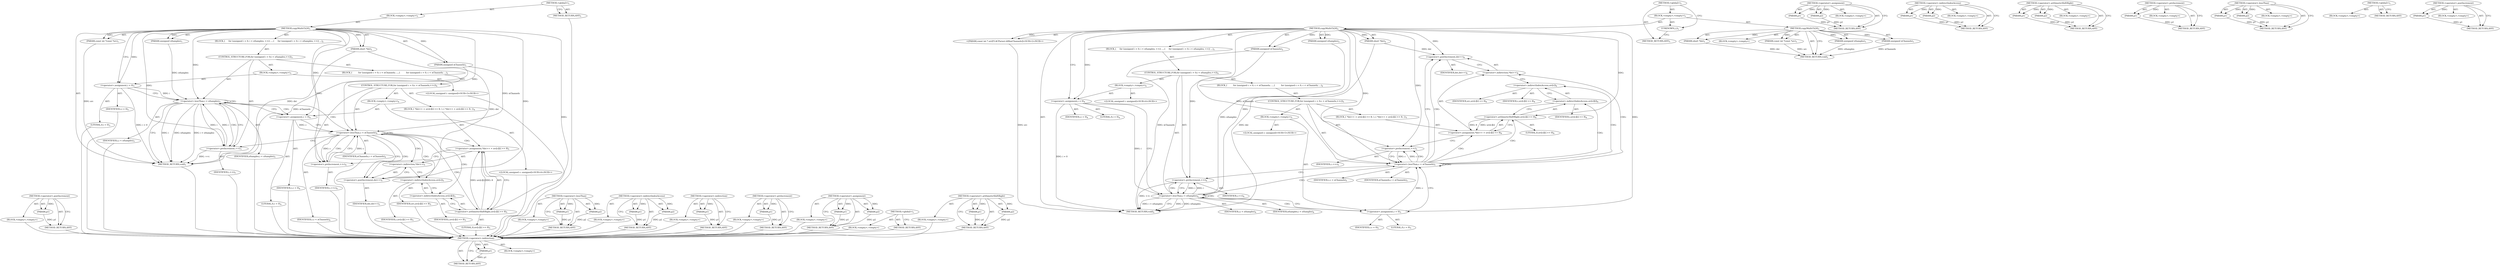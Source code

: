 digraph "&lt;operator&gt;.postIncrement" {
vulnerable_90 [label=<(METHOD,&lt;operator&gt;.postIncrement)>];
vulnerable_91 [label=<(PARAM,p1)>];
vulnerable_92 [label=<(BLOCK,&lt;empty&gt;,&lt;empty&gt;)>];
vulnerable_93 [label=<(METHOD_RETURN,ANY)>];
vulnerable_6 [label=<(METHOD,&lt;global&gt;)<SUB>1</SUB>>];
vulnerable_7 [label=<(BLOCK,&lt;empty&gt;,&lt;empty&gt;)<SUB>1</SUB>>];
vulnerable_8 [label=<(METHOD,copyMultiCh24)<SUB>1</SUB>>];
vulnerable_9 [label=<(PARAM,short *dst)<SUB>1</SUB>>];
vulnerable_10 [label=<(PARAM,const int *const *src)<SUB>1</SUB>>];
vulnerable_11 [label=<(PARAM,unsigned nSamples)<SUB>1</SUB>>];
vulnerable_12 [label=<(PARAM,unsigned nChannels)<SUB>1</SUB>>];
vulnerable_13 [label=<(BLOCK,{
     for (unsigned i = 0; i &lt; nSamples; ++i) ...,{
     for (unsigned i = 0; i &lt; nSamples; ++i) ...)<SUB>2</SUB>>];
vulnerable_14 [label=<(CONTROL_STRUCTURE,FOR,for (unsigned i = 0;i &lt; nSamples;++i))<SUB>3</SUB>>];
vulnerable_15 [label=<(BLOCK,&lt;empty&gt;,&lt;empty&gt;)<SUB>3</SUB>>];
vulnerable_16 [label="<(LOCAL,unsigned i: unsigned)<SUB>3</SUB>>"];
vulnerable_17 [label=<(&lt;operator&gt;.assignment,i = 0)<SUB>3</SUB>>];
vulnerable_18 [label=<(IDENTIFIER,i,i = 0)<SUB>3</SUB>>];
vulnerable_19 [label=<(LITERAL,0,i = 0)<SUB>3</SUB>>];
vulnerable_20 [label=<(&lt;operator&gt;.lessThan,i &lt; nSamples)<SUB>3</SUB>>];
vulnerable_21 [label=<(IDENTIFIER,i,i &lt; nSamples)<SUB>3</SUB>>];
vulnerable_22 [label=<(IDENTIFIER,nSamples,i &lt; nSamples)<SUB>3</SUB>>];
vulnerable_23 [label=<(&lt;operator&gt;.preIncrement,++i)<SUB>3</SUB>>];
vulnerable_24 [label=<(IDENTIFIER,i,++i)<SUB>3</SUB>>];
vulnerable_25 [label=<(BLOCK,{
         for (unsigned c = 0; c &lt; nChannels; ...,{
         for (unsigned c = 0; c &lt; nChannels; ...)<SUB>3</SUB>>];
vulnerable_26 [label=<(CONTROL_STRUCTURE,FOR,for (unsigned c = 0;c &lt; nChannels;++c))<SUB>4</SUB>>];
vulnerable_27 [label=<(BLOCK,&lt;empty&gt;,&lt;empty&gt;)<SUB>4</SUB>>];
vulnerable_28 [label="<(LOCAL,unsigned c: unsigned)<SUB>4</SUB>>"];
vulnerable_29 [label=<(&lt;operator&gt;.assignment,c = 0)<SUB>4</SUB>>];
vulnerable_30 [label=<(IDENTIFIER,c,c = 0)<SUB>4</SUB>>];
vulnerable_31 [label=<(LITERAL,0,c = 0)<SUB>4</SUB>>];
vulnerable_32 [label=<(&lt;operator&gt;.lessThan,c &lt; nChannels)<SUB>4</SUB>>];
vulnerable_33 [label=<(IDENTIFIER,c,c &lt; nChannels)<SUB>4</SUB>>];
vulnerable_34 [label=<(IDENTIFIER,nChannels,c &lt; nChannels)<SUB>4</SUB>>];
vulnerable_35 [label=<(&lt;operator&gt;.preIncrement,++c)<SUB>4</SUB>>];
vulnerable_36 [label=<(IDENTIFIER,c,++c)<SUB>4</SUB>>];
vulnerable_37 [label=<(BLOCK,{
 *dst++ = src[c][i] &gt;&gt; 8;
 },{
 *dst++ = src[c][i] &gt;&gt; 8;
 })<SUB>4</SUB>>];
vulnerable_38 [label=<(&lt;operator&gt;.assignment,*dst++ = src[c][i] &gt;&gt; 8)<SUB>5</SUB>>];
vulnerable_39 [label=<(&lt;operator&gt;.indirection,*dst++)<SUB>5</SUB>>];
vulnerable_40 [label=<(&lt;operator&gt;.postIncrement,dst++)<SUB>5</SUB>>];
vulnerable_41 [label=<(IDENTIFIER,dst,dst++)<SUB>5</SUB>>];
vulnerable_42 [label=<(&lt;operator&gt;.arithmeticShiftRight,src[c][i] &gt;&gt; 8)<SUB>5</SUB>>];
vulnerable_43 [label=<(&lt;operator&gt;.indirectIndexAccess,src[c][i])<SUB>5</SUB>>];
vulnerable_44 [label=<(&lt;operator&gt;.indirectIndexAccess,src[c])<SUB>5</SUB>>];
vulnerable_45 [label=<(IDENTIFIER,src,src[c][i] &gt;&gt; 8)<SUB>5</SUB>>];
vulnerable_46 [label=<(IDENTIFIER,c,src[c][i] &gt;&gt; 8)<SUB>5</SUB>>];
vulnerable_47 [label=<(IDENTIFIER,i,src[c][i] &gt;&gt; 8)<SUB>5</SUB>>];
vulnerable_48 [label=<(LITERAL,8,src[c][i] &gt;&gt; 8)<SUB>5</SUB>>];
vulnerable_49 [label=<(METHOD_RETURN,void)<SUB>1</SUB>>];
vulnerable_51 [label=<(METHOD_RETURN,ANY)<SUB>1</SUB>>];
vulnerable_77 [label=<(METHOD,&lt;operator&gt;.lessThan)>];
vulnerable_78 [label=<(PARAM,p1)>];
vulnerable_79 [label=<(PARAM,p2)>];
vulnerable_80 [label=<(BLOCK,&lt;empty&gt;,&lt;empty&gt;)>];
vulnerable_81 [label=<(METHOD_RETURN,ANY)>];
vulnerable_99 [label=<(METHOD,&lt;operator&gt;.indirectIndexAccess)>];
vulnerable_100 [label=<(PARAM,p1)>];
vulnerable_101 [label=<(PARAM,p2)>];
vulnerable_102 [label=<(BLOCK,&lt;empty&gt;,&lt;empty&gt;)>];
vulnerable_103 [label=<(METHOD_RETURN,ANY)>];
vulnerable_86 [label=<(METHOD,&lt;operator&gt;.indirection)>];
vulnerable_87 [label=<(PARAM,p1)>];
vulnerable_88 [label=<(BLOCK,&lt;empty&gt;,&lt;empty&gt;)>];
vulnerable_89 [label=<(METHOD_RETURN,ANY)>];
vulnerable_82 [label=<(METHOD,&lt;operator&gt;.preIncrement)>];
vulnerable_83 [label=<(PARAM,p1)>];
vulnerable_84 [label=<(BLOCK,&lt;empty&gt;,&lt;empty&gt;)>];
vulnerable_85 [label=<(METHOD_RETURN,ANY)>];
vulnerable_72 [label=<(METHOD,&lt;operator&gt;.assignment)>];
vulnerable_73 [label=<(PARAM,p1)>];
vulnerable_74 [label=<(PARAM,p2)>];
vulnerable_75 [label=<(BLOCK,&lt;empty&gt;,&lt;empty&gt;)>];
vulnerable_76 [label=<(METHOD_RETURN,ANY)>];
vulnerable_66 [label=<(METHOD,&lt;global&gt;)<SUB>1</SUB>>];
vulnerable_67 [label=<(BLOCK,&lt;empty&gt;,&lt;empty&gt;)>];
vulnerable_68 [label=<(METHOD_RETURN,ANY)>];
vulnerable_94 [label=<(METHOD,&lt;operator&gt;.arithmeticShiftRight)>];
vulnerable_95 [label=<(PARAM,p1)>];
vulnerable_96 [label=<(PARAM,p2)>];
vulnerable_97 [label=<(BLOCK,&lt;empty&gt;,&lt;empty&gt;)>];
vulnerable_98 [label=<(METHOD_RETURN,ANY)>];
fixed_97 [label=<(METHOD,&lt;operator&gt;.indirection)>];
fixed_98 [label=<(PARAM,p1)>];
fixed_99 [label=<(BLOCK,&lt;empty&gt;,&lt;empty&gt;)>];
fixed_100 [label=<(METHOD_RETURN,ANY)>];
fixed_6 [label=<(METHOD,&lt;global&gt;)<SUB>1</SUB>>];
fixed_7 [label=<(BLOCK,&lt;empty&gt;,&lt;empty&gt;)<SUB>1</SUB>>];
fixed_8 [label=<(METHOD,copyMultiCh24)<SUB>1</SUB>>];
fixed_9 [label=<(PARAM,short *dst)<SUB>1</SUB>>];
fixed_10 [label=<(PARAM,const int *const *src)<SUB>1</SUB>>];
fixed_11 [label=<(PARAM,unsigned nSamples)<SUB>1</SUB>>];
fixed_12 [label=<(PARAM,unsigned nChannels)<SUB>1</SUB>>];
fixed_13 [label=<(BLOCK,&lt;empty&gt;,&lt;empty&gt;)>];
fixed_14 [label=<(METHOD_RETURN,void)<SUB>1</SUB>>];
fixed_16 [label=<(UNKNOWN,),))<SUB>1</SUB>>];
fixed_17 [label=<(METHOD,copyMultiCh24)<SUB>2</SUB>>];
fixed_18 [label=<(PARAM,short *dst)<SUB>2</SUB>>];
fixed_19 [label="<(PARAM,const int * src[FLACParser::kMaxChannels])<SUB>2</SUB>>"];
fixed_20 [label=<(PARAM,unsigned nSamples)<SUB>2</SUB>>];
fixed_21 [label=<(PARAM,unsigned nChannels)<SUB>2</SUB>>];
fixed_22 [label=<(BLOCK,{
     for (unsigned i = 0; i &lt; nSamples; ++i) ...,{
     for (unsigned i = 0; i &lt; nSamples; ++i) ...)<SUB>3</SUB>>];
fixed_23 [label=<(CONTROL_STRUCTURE,FOR,for (unsigned i = 0;i &lt; nSamples;++i))<SUB>4</SUB>>];
fixed_24 [label=<(BLOCK,&lt;empty&gt;,&lt;empty&gt;)<SUB>4</SUB>>];
fixed_25 [label="<(LOCAL,unsigned i: unsigned)<SUB>4</SUB>>"];
fixed_26 [label=<(&lt;operator&gt;.assignment,i = 0)<SUB>4</SUB>>];
fixed_27 [label=<(IDENTIFIER,i,i = 0)<SUB>4</SUB>>];
fixed_28 [label=<(LITERAL,0,i = 0)<SUB>4</SUB>>];
fixed_29 [label=<(&lt;operator&gt;.lessThan,i &lt; nSamples)<SUB>4</SUB>>];
fixed_30 [label=<(IDENTIFIER,i,i &lt; nSamples)<SUB>4</SUB>>];
fixed_31 [label=<(IDENTIFIER,nSamples,i &lt; nSamples)<SUB>4</SUB>>];
fixed_32 [label=<(&lt;operator&gt;.preIncrement,++i)<SUB>4</SUB>>];
fixed_33 [label=<(IDENTIFIER,i,++i)<SUB>4</SUB>>];
fixed_34 [label=<(BLOCK,{
         for (unsigned c = 0; c &lt; nChannels; ...,{
         for (unsigned c = 0; c &lt; nChannels; ...)<SUB>4</SUB>>];
fixed_35 [label=<(CONTROL_STRUCTURE,FOR,for (unsigned c = 0;c &lt; nChannels;++c))<SUB>5</SUB>>];
fixed_36 [label=<(BLOCK,&lt;empty&gt;,&lt;empty&gt;)<SUB>5</SUB>>];
fixed_37 [label="<(LOCAL,unsigned c: unsigned)<SUB>5</SUB>>"];
fixed_38 [label=<(&lt;operator&gt;.assignment,c = 0)<SUB>5</SUB>>];
fixed_39 [label=<(IDENTIFIER,c,c = 0)<SUB>5</SUB>>];
fixed_40 [label=<(LITERAL,0,c = 0)<SUB>5</SUB>>];
fixed_41 [label=<(&lt;operator&gt;.lessThan,c &lt; nChannels)<SUB>5</SUB>>];
fixed_42 [label=<(IDENTIFIER,c,c &lt; nChannels)<SUB>5</SUB>>];
fixed_43 [label=<(IDENTIFIER,nChannels,c &lt; nChannels)<SUB>5</SUB>>];
fixed_44 [label=<(&lt;operator&gt;.preIncrement,++c)<SUB>5</SUB>>];
fixed_45 [label=<(IDENTIFIER,c,++c)<SUB>5</SUB>>];
fixed_46 [label=<(BLOCK,{
 *dst++ = src[c][i] &gt;&gt; 8;
 },{
 *dst++ = src[c][i] &gt;&gt; 8;
 })<SUB>5</SUB>>];
fixed_47 [label=<(&lt;operator&gt;.assignment,*dst++ = src[c][i] &gt;&gt; 8)<SUB>6</SUB>>];
fixed_48 [label=<(&lt;operator&gt;.indirection,*dst++)<SUB>6</SUB>>];
fixed_49 [label=<(&lt;operator&gt;.postIncrement,dst++)<SUB>6</SUB>>];
fixed_50 [label=<(IDENTIFIER,dst,dst++)<SUB>6</SUB>>];
fixed_51 [label=<(&lt;operator&gt;.arithmeticShiftRight,src[c][i] &gt;&gt; 8)<SUB>6</SUB>>];
fixed_52 [label=<(&lt;operator&gt;.indirectIndexAccess,src[c][i])<SUB>6</SUB>>];
fixed_53 [label=<(&lt;operator&gt;.indirectIndexAccess,src[c])<SUB>6</SUB>>];
fixed_54 [label=<(IDENTIFIER,src,src[c][i] &gt;&gt; 8)<SUB>6</SUB>>];
fixed_55 [label=<(IDENTIFIER,c,src[c][i] &gt;&gt; 8)<SUB>6</SUB>>];
fixed_56 [label=<(IDENTIFIER,i,src[c][i] &gt;&gt; 8)<SUB>6</SUB>>];
fixed_57 [label=<(LITERAL,8,src[c][i] &gt;&gt; 8)<SUB>6</SUB>>];
fixed_58 [label=<(METHOD_RETURN,void)<SUB>2</SUB>>];
fixed_60 [label=<(METHOD_RETURN,ANY)<SUB>1</SUB>>];
fixed_83 [label=<(METHOD,&lt;operator&gt;.assignment)>];
fixed_84 [label=<(PARAM,p1)>];
fixed_85 [label=<(PARAM,p2)>];
fixed_86 [label=<(BLOCK,&lt;empty&gt;,&lt;empty&gt;)>];
fixed_87 [label=<(METHOD_RETURN,ANY)>];
fixed_110 [label=<(METHOD,&lt;operator&gt;.indirectIndexAccess)>];
fixed_111 [label=<(PARAM,p1)>];
fixed_112 [label=<(PARAM,p2)>];
fixed_113 [label=<(BLOCK,&lt;empty&gt;,&lt;empty&gt;)>];
fixed_114 [label=<(METHOD_RETURN,ANY)>];
fixed_105 [label=<(METHOD,&lt;operator&gt;.arithmeticShiftRight)>];
fixed_106 [label=<(PARAM,p1)>];
fixed_107 [label=<(PARAM,p2)>];
fixed_108 [label=<(BLOCK,&lt;empty&gt;,&lt;empty&gt;)>];
fixed_109 [label=<(METHOD_RETURN,ANY)>];
fixed_93 [label=<(METHOD,&lt;operator&gt;.preIncrement)>];
fixed_94 [label=<(PARAM,p1)>];
fixed_95 [label=<(BLOCK,&lt;empty&gt;,&lt;empty&gt;)>];
fixed_96 [label=<(METHOD_RETURN,ANY)>];
fixed_88 [label=<(METHOD,&lt;operator&gt;.lessThan)>];
fixed_89 [label=<(PARAM,p1)>];
fixed_90 [label=<(PARAM,p2)>];
fixed_91 [label=<(BLOCK,&lt;empty&gt;,&lt;empty&gt;)>];
fixed_92 [label=<(METHOD_RETURN,ANY)>];
fixed_77 [label=<(METHOD,&lt;global&gt;)<SUB>1</SUB>>];
fixed_78 [label=<(BLOCK,&lt;empty&gt;,&lt;empty&gt;)>];
fixed_79 [label=<(METHOD_RETURN,ANY)>];
fixed_101 [label=<(METHOD,&lt;operator&gt;.postIncrement)>];
fixed_102 [label=<(PARAM,p1)>];
fixed_103 [label=<(BLOCK,&lt;empty&gt;,&lt;empty&gt;)>];
fixed_104 [label=<(METHOD_RETURN,ANY)>];
vulnerable_90 -> vulnerable_91  [key=0, label="AST: "];
vulnerable_90 -> vulnerable_91  [key=1, label="DDG: "];
vulnerable_90 -> vulnerable_92  [key=0, label="AST: "];
vulnerable_90 -> vulnerable_93  [key=0, label="AST: "];
vulnerable_90 -> vulnerable_93  [key=1, label="CFG: "];
vulnerable_91 -> vulnerable_93  [key=0, label="DDG: p1"];
vulnerable_92 -> fixed_97  [key=0];
vulnerable_93 -> fixed_97  [key=0];
vulnerable_6 -> vulnerable_7  [key=0, label="AST: "];
vulnerable_6 -> vulnerable_51  [key=0, label="AST: "];
vulnerable_6 -> vulnerable_51  [key=1, label="CFG: "];
vulnerable_7 -> vulnerable_8  [key=0, label="AST: "];
vulnerable_8 -> vulnerable_9  [key=0, label="AST: "];
vulnerable_8 -> vulnerable_9  [key=1, label="DDG: "];
vulnerable_8 -> vulnerable_10  [key=0, label="AST: "];
vulnerable_8 -> vulnerable_10  [key=1, label="DDG: "];
vulnerable_8 -> vulnerable_11  [key=0, label="AST: "];
vulnerable_8 -> vulnerable_11  [key=1, label="DDG: "];
vulnerable_8 -> vulnerable_12  [key=0, label="AST: "];
vulnerable_8 -> vulnerable_12  [key=1, label="DDG: "];
vulnerable_8 -> vulnerable_13  [key=0, label="AST: "];
vulnerable_8 -> vulnerable_49  [key=0, label="AST: "];
vulnerable_8 -> vulnerable_17  [key=0, label="CFG: "];
vulnerable_8 -> vulnerable_17  [key=1, label="DDG: "];
vulnerable_8 -> vulnerable_20  [key=0, label="DDG: "];
vulnerable_8 -> vulnerable_23  [key=0, label="DDG: "];
vulnerable_8 -> vulnerable_29  [key=0, label="DDG: "];
vulnerable_8 -> vulnerable_32  [key=0, label="DDG: "];
vulnerable_8 -> vulnerable_35  [key=0, label="DDG: "];
vulnerable_8 -> vulnerable_42  [key=0, label="DDG: "];
vulnerable_8 -> vulnerable_40  [key=0, label="DDG: "];
vulnerable_9 -> vulnerable_49  [key=0, label="DDG: dst"];
vulnerable_9 -> vulnerable_40  [key=0, label="DDG: dst"];
vulnerable_10 -> vulnerable_49  [key=0, label="DDG: src"];
vulnerable_11 -> vulnerable_20  [key=0, label="DDG: nSamples"];
vulnerable_12 -> vulnerable_49  [key=0, label="DDG: nChannels"];
vulnerable_12 -> vulnerable_32  [key=0, label="DDG: nChannels"];
vulnerable_13 -> vulnerable_14  [key=0, label="AST: "];
vulnerable_14 -> vulnerable_15  [key=0, label="AST: "];
vulnerable_14 -> vulnerable_20  [key=0, label="AST: "];
vulnerable_14 -> vulnerable_23  [key=0, label="AST: "];
vulnerable_14 -> vulnerable_25  [key=0, label="AST: "];
vulnerable_15 -> vulnerable_16  [key=0, label="AST: "];
vulnerable_15 -> vulnerable_17  [key=0, label="AST: "];
vulnerable_16 -> fixed_97  [key=0];
vulnerable_17 -> vulnerable_18  [key=0, label="AST: "];
vulnerable_17 -> vulnerable_19  [key=0, label="AST: "];
vulnerable_17 -> vulnerable_20  [key=0, label="CFG: "];
vulnerable_17 -> vulnerable_20  [key=1, label="DDG: i"];
vulnerable_17 -> vulnerable_49  [key=0, label="DDG: i = 0"];
vulnerable_18 -> fixed_97  [key=0];
vulnerable_19 -> fixed_97  [key=0];
vulnerable_20 -> vulnerable_21  [key=0, label="AST: "];
vulnerable_20 -> vulnerable_22  [key=0, label="AST: "];
vulnerable_20 -> vulnerable_49  [key=0, label="CFG: "];
vulnerable_20 -> vulnerable_49  [key=1, label="DDG: i"];
vulnerable_20 -> vulnerable_49  [key=2, label="DDG: nSamples"];
vulnerable_20 -> vulnerable_49  [key=3, label="DDG: i &lt; nSamples"];
vulnerable_20 -> vulnerable_29  [key=0, label="CFG: "];
vulnerable_20 -> vulnerable_29  [key=1, label="CDG: "];
vulnerable_20 -> vulnerable_23  [key=0, label="DDG: i"];
vulnerable_20 -> vulnerable_23  [key=1, label="CDG: "];
vulnerable_20 -> vulnerable_32  [key=0, label="CDG: "];
vulnerable_20 -> vulnerable_20  [key=0, label="CDG: "];
vulnerable_21 -> fixed_97  [key=0];
vulnerable_22 -> fixed_97  [key=0];
vulnerable_23 -> vulnerable_24  [key=0, label="AST: "];
vulnerable_23 -> vulnerable_20  [key=0, label="CFG: "];
vulnerable_23 -> vulnerable_20  [key=1, label="DDG: i"];
vulnerable_23 -> vulnerable_49  [key=0, label="DDG: ++i"];
vulnerable_24 -> fixed_97  [key=0];
vulnerable_25 -> vulnerable_26  [key=0, label="AST: "];
vulnerable_26 -> vulnerable_27  [key=0, label="AST: "];
vulnerable_26 -> vulnerable_32  [key=0, label="AST: "];
vulnerable_26 -> vulnerable_35  [key=0, label="AST: "];
vulnerable_26 -> vulnerable_37  [key=0, label="AST: "];
vulnerable_27 -> vulnerable_28  [key=0, label="AST: "];
vulnerable_27 -> vulnerable_29  [key=0, label="AST: "];
vulnerable_28 -> fixed_97  [key=0];
vulnerable_29 -> vulnerable_30  [key=0, label="AST: "];
vulnerable_29 -> vulnerable_31  [key=0, label="AST: "];
vulnerable_29 -> vulnerable_32  [key=0, label="CFG: "];
vulnerable_29 -> vulnerable_32  [key=1, label="DDG: c"];
vulnerable_30 -> fixed_97  [key=0];
vulnerable_31 -> fixed_97  [key=0];
vulnerable_32 -> vulnerable_33  [key=0, label="AST: "];
vulnerable_32 -> vulnerable_34  [key=0, label="AST: "];
vulnerable_32 -> vulnerable_40  [key=0, label="CFG: "];
vulnerable_32 -> vulnerable_40  [key=1, label="CDG: "];
vulnerable_32 -> vulnerable_23  [key=0, label="CFG: "];
vulnerable_32 -> vulnerable_35  [key=0, label="DDG: c"];
vulnerable_32 -> vulnerable_35  [key=1, label="CDG: "];
vulnerable_32 -> vulnerable_32  [key=0, label="CDG: "];
vulnerable_32 -> vulnerable_42  [key=0, label="CDG: "];
vulnerable_32 -> vulnerable_38  [key=0, label="CDG: "];
vulnerable_32 -> vulnerable_44  [key=0, label="CDG: "];
vulnerable_32 -> vulnerable_39  [key=0, label="CDG: "];
vulnerable_32 -> vulnerable_43  [key=0, label="CDG: "];
vulnerable_33 -> fixed_97  [key=0];
vulnerable_34 -> fixed_97  [key=0];
vulnerable_35 -> vulnerable_36  [key=0, label="AST: "];
vulnerable_35 -> vulnerable_32  [key=0, label="CFG: "];
vulnerable_35 -> vulnerable_32  [key=1, label="DDG: c"];
vulnerable_36 -> fixed_97  [key=0];
vulnerable_37 -> vulnerable_38  [key=0, label="AST: "];
vulnerable_38 -> vulnerable_39  [key=0, label="AST: "];
vulnerable_38 -> vulnerable_42  [key=0, label="AST: "];
vulnerable_38 -> vulnerable_35  [key=0, label="CFG: "];
vulnerable_39 -> vulnerable_40  [key=0, label="AST: "];
vulnerable_39 -> vulnerable_44  [key=0, label="CFG: "];
vulnerable_40 -> vulnerable_41  [key=0, label="AST: "];
vulnerable_40 -> vulnerable_39  [key=0, label="CFG: "];
vulnerable_41 -> fixed_97  [key=0];
vulnerable_42 -> vulnerable_43  [key=0, label="AST: "];
vulnerable_42 -> vulnerable_48  [key=0, label="AST: "];
vulnerable_42 -> vulnerable_38  [key=0, label="CFG: "];
vulnerable_42 -> vulnerable_38  [key=1, label="DDG: src[c][i]"];
vulnerable_42 -> vulnerable_38  [key=2, label="DDG: 8"];
vulnerable_43 -> vulnerable_44  [key=0, label="AST: "];
vulnerable_43 -> vulnerable_47  [key=0, label="AST: "];
vulnerable_43 -> vulnerable_42  [key=0, label="CFG: "];
vulnerable_44 -> vulnerable_45  [key=0, label="AST: "];
vulnerable_44 -> vulnerable_46  [key=0, label="AST: "];
vulnerable_44 -> vulnerable_43  [key=0, label="CFG: "];
vulnerable_45 -> fixed_97  [key=0];
vulnerable_46 -> fixed_97  [key=0];
vulnerable_47 -> fixed_97  [key=0];
vulnerable_48 -> fixed_97  [key=0];
vulnerable_49 -> fixed_97  [key=0];
vulnerable_51 -> fixed_97  [key=0];
vulnerable_77 -> vulnerable_78  [key=0, label="AST: "];
vulnerable_77 -> vulnerable_78  [key=1, label="DDG: "];
vulnerable_77 -> vulnerable_80  [key=0, label="AST: "];
vulnerable_77 -> vulnerable_79  [key=0, label="AST: "];
vulnerable_77 -> vulnerable_79  [key=1, label="DDG: "];
vulnerable_77 -> vulnerable_81  [key=0, label="AST: "];
vulnerable_77 -> vulnerable_81  [key=1, label="CFG: "];
vulnerable_78 -> vulnerable_81  [key=0, label="DDG: p1"];
vulnerable_79 -> vulnerable_81  [key=0, label="DDG: p2"];
vulnerable_80 -> fixed_97  [key=0];
vulnerable_81 -> fixed_97  [key=0];
vulnerable_99 -> vulnerable_100  [key=0, label="AST: "];
vulnerable_99 -> vulnerable_100  [key=1, label="DDG: "];
vulnerable_99 -> vulnerable_102  [key=0, label="AST: "];
vulnerable_99 -> vulnerable_101  [key=0, label="AST: "];
vulnerable_99 -> vulnerable_101  [key=1, label="DDG: "];
vulnerable_99 -> vulnerable_103  [key=0, label="AST: "];
vulnerable_99 -> vulnerable_103  [key=1, label="CFG: "];
vulnerable_100 -> vulnerable_103  [key=0, label="DDG: p1"];
vulnerable_101 -> vulnerable_103  [key=0, label="DDG: p2"];
vulnerable_102 -> fixed_97  [key=0];
vulnerable_103 -> fixed_97  [key=0];
vulnerable_86 -> vulnerable_87  [key=0, label="AST: "];
vulnerable_86 -> vulnerable_87  [key=1, label="DDG: "];
vulnerable_86 -> vulnerable_88  [key=0, label="AST: "];
vulnerable_86 -> vulnerable_89  [key=0, label="AST: "];
vulnerable_86 -> vulnerable_89  [key=1, label="CFG: "];
vulnerable_87 -> vulnerable_89  [key=0, label="DDG: p1"];
vulnerable_88 -> fixed_97  [key=0];
vulnerable_89 -> fixed_97  [key=0];
vulnerable_82 -> vulnerable_83  [key=0, label="AST: "];
vulnerable_82 -> vulnerable_83  [key=1, label="DDG: "];
vulnerable_82 -> vulnerable_84  [key=0, label="AST: "];
vulnerable_82 -> vulnerable_85  [key=0, label="AST: "];
vulnerable_82 -> vulnerable_85  [key=1, label="CFG: "];
vulnerable_83 -> vulnerable_85  [key=0, label="DDG: p1"];
vulnerable_84 -> fixed_97  [key=0];
vulnerable_85 -> fixed_97  [key=0];
vulnerable_72 -> vulnerable_73  [key=0, label="AST: "];
vulnerable_72 -> vulnerable_73  [key=1, label="DDG: "];
vulnerable_72 -> vulnerable_75  [key=0, label="AST: "];
vulnerable_72 -> vulnerable_74  [key=0, label="AST: "];
vulnerable_72 -> vulnerable_74  [key=1, label="DDG: "];
vulnerable_72 -> vulnerable_76  [key=0, label="AST: "];
vulnerable_72 -> vulnerable_76  [key=1, label="CFG: "];
vulnerable_73 -> vulnerable_76  [key=0, label="DDG: p1"];
vulnerable_74 -> vulnerable_76  [key=0, label="DDG: p2"];
vulnerable_75 -> fixed_97  [key=0];
vulnerable_76 -> fixed_97  [key=0];
vulnerable_66 -> vulnerable_67  [key=0, label="AST: "];
vulnerable_66 -> vulnerable_68  [key=0, label="AST: "];
vulnerable_66 -> vulnerable_68  [key=1, label="CFG: "];
vulnerable_67 -> fixed_97  [key=0];
vulnerable_68 -> fixed_97  [key=0];
vulnerable_94 -> vulnerable_95  [key=0, label="AST: "];
vulnerable_94 -> vulnerable_95  [key=1, label="DDG: "];
vulnerable_94 -> vulnerable_97  [key=0, label="AST: "];
vulnerable_94 -> vulnerable_96  [key=0, label="AST: "];
vulnerable_94 -> vulnerable_96  [key=1, label="DDG: "];
vulnerable_94 -> vulnerable_98  [key=0, label="AST: "];
vulnerable_94 -> vulnerable_98  [key=1, label="CFG: "];
vulnerable_95 -> vulnerable_98  [key=0, label="DDG: p1"];
vulnerable_96 -> vulnerable_98  [key=0, label="DDG: p2"];
vulnerable_97 -> fixed_97  [key=0];
vulnerable_98 -> fixed_97  [key=0];
fixed_97 -> fixed_98  [key=0, label="AST: "];
fixed_97 -> fixed_98  [key=1, label="DDG: "];
fixed_97 -> fixed_99  [key=0, label="AST: "];
fixed_97 -> fixed_100  [key=0, label="AST: "];
fixed_97 -> fixed_100  [key=1, label="CFG: "];
fixed_98 -> fixed_100  [key=0, label="DDG: p1"];
fixed_6 -> fixed_7  [key=0, label="AST: "];
fixed_6 -> fixed_60  [key=0, label="AST: "];
fixed_6 -> fixed_16  [key=0, label="CFG: "];
fixed_7 -> fixed_8  [key=0, label="AST: "];
fixed_7 -> fixed_16  [key=0, label="AST: "];
fixed_7 -> fixed_17  [key=0, label="AST: "];
fixed_8 -> fixed_9  [key=0, label="AST: "];
fixed_8 -> fixed_9  [key=1, label="DDG: "];
fixed_8 -> fixed_10  [key=0, label="AST: "];
fixed_8 -> fixed_10  [key=1, label="DDG: "];
fixed_8 -> fixed_11  [key=0, label="AST: "];
fixed_8 -> fixed_11  [key=1, label="DDG: "];
fixed_8 -> fixed_12  [key=0, label="AST: "];
fixed_8 -> fixed_12  [key=1, label="DDG: "];
fixed_8 -> fixed_13  [key=0, label="AST: "];
fixed_8 -> fixed_14  [key=0, label="AST: "];
fixed_8 -> fixed_14  [key=1, label="CFG: "];
fixed_9 -> fixed_14  [key=0, label="DDG: dst"];
fixed_10 -> fixed_14  [key=0, label="DDG: src"];
fixed_11 -> fixed_14  [key=0, label="DDG: nSamples"];
fixed_12 -> fixed_14  [key=0, label="DDG: nChannels"];
fixed_16 -> fixed_60  [key=0, label="CFG: "];
fixed_17 -> fixed_18  [key=0, label="AST: "];
fixed_17 -> fixed_18  [key=1, label="DDG: "];
fixed_17 -> fixed_19  [key=0, label="AST: "];
fixed_17 -> fixed_19  [key=1, label="DDG: "];
fixed_17 -> fixed_20  [key=0, label="AST: "];
fixed_17 -> fixed_20  [key=1, label="DDG: "];
fixed_17 -> fixed_21  [key=0, label="AST: "];
fixed_17 -> fixed_21  [key=1, label="DDG: "];
fixed_17 -> fixed_22  [key=0, label="AST: "];
fixed_17 -> fixed_58  [key=0, label="AST: "];
fixed_17 -> fixed_26  [key=0, label="CFG: "];
fixed_17 -> fixed_26  [key=1, label="DDG: "];
fixed_17 -> fixed_29  [key=0, label="DDG: "];
fixed_17 -> fixed_32  [key=0, label="DDG: "];
fixed_17 -> fixed_38  [key=0, label="DDG: "];
fixed_17 -> fixed_41  [key=0, label="DDG: "];
fixed_17 -> fixed_44  [key=0, label="DDG: "];
fixed_17 -> fixed_51  [key=0, label="DDG: "];
fixed_17 -> fixed_49  [key=0, label="DDG: "];
fixed_18 -> fixed_58  [key=0, label="DDG: dst"];
fixed_18 -> fixed_49  [key=0, label="DDG: dst"];
fixed_19 -> fixed_58  [key=0, label="DDG: src"];
fixed_20 -> fixed_29  [key=0, label="DDG: nSamples"];
fixed_21 -> fixed_58  [key=0, label="DDG: nChannels"];
fixed_21 -> fixed_41  [key=0, label="DDG: nChannels"];
fixed_22 -> fixed_23  [key=0, label="AST: "];
fixed_23 -> fixed_24  [key=0, label="AST: "];
fixed_23 -> fixed_29  [key=0, label="AST: "];
fixed_23 -> fixed_32  [key=0, label="AST: "];
fixed_23 -> fixed_34  [key=0, label="AST: "];
fixed_24 -> fixed_25  [key=0, label="AST: "];
fixed_24 -> fixed_26  [key=0, label="AST: "];
fixed_26 -> fixed_27  [key=0, label="AST: "];
fixed_26 -> fixed_28  [key=0, label="AST: "];
fixed_26 -> fixed_29  [key=0, label="CFG: "];
fixed_26 -> fixed_29  [key=1, label="DDG: i"];
fixed_26 -> fixed_58  [key=0, label="DDG: i = 0"];
fixed_29 -> fixed_30  [key=0, label="AST: "];
fixed_29 -> fixed_31  [key=0, label="AST: "];
fixed_29 -> fixed_58  [key=0, label="CFG: "];
fixed_29 -> fixed_58  [key=1, label="DDG: i"];
fixed_29 -> fixed_58  [key=2, label="DDG: nSamples"];
fixed_29 -> fixed_58  [key=3, label="DDG: i &lt; nSamples"];
fixed_29 -> fixed_38  [key=0, label="CFG: "];
fixed_29 -> fixed_38  [key=1, label="CDG: "];
fixed_29 -> fixed_32  [key=0, label="DDG: i"];
fixed_29 -> fixed_32  [key=1, label="CDG: "];
fixed_29 -> fixed_41  [key=0, label="CDG: "];
fixed_29 -> fixed_29  [key=0, label="CDG: "];
fixed_32 -> fixed_33  [key=0, label="AST: "];
fixed_32 -> fixed_29  [key=0, label="CFG: "];
fixed_32 -> fixed_29  [key=1, label="DDG: i"];
fixed_32 -> fixed_58  [key=0, label="DDG: ++i"];
fixed_34 -> fixed_35  [key=0, label="AST: "];
fixed_35 -> fixed_36  [key=0, label="AST: "];
fixed_35 -> fixed_41  [key=0, label="AST: "];
fixed_35 -> fixed_44  [key=0, label="AST: "];
fixed_35 -> fixed_46  [key=0, label="AST: "];
fixed_36 -> fixed_37  [key=0, label="AST: "];
fixed_36 -> fixed_38  [key=0, label="AST: "];
fixed_38 -> fixed_39  [key=0, label="AST: "];
fixed_38 -> fixed_40  [key=0, label="AST: "];
fixed_38 -> fixed_41  [key=0, label="CFG: "];
fixed_38 -> fixed_41  [key=1, label="DDG: c"];
fixed_41 -> fixed_42  [key=0, label="AST: "];
fixed_41 -> fixed_43  [key=0, label="AST: "];
fixed_41 -> fixed_49  [key=0, label="CFG: "];
fixed_41 -> fixed_49  [key=1, label="CDG: "];
fixed_41 -> fixed_32  [key=0, label="CFG: "];
fixed_41 -> fixed_44  [key=0, label="DDG: c"];
fixed_41 -> fixed_44  [key=1, label="CDG: "];
fixed_41 -> fixed_47  [key=0, label="CDG: "];
fixed_41 -> fixed_48  [key=0, label="CDG: "];
fixed_41 -> fixed_51  [key=0, label="CDG: "];
fixed_41 -> fixed_52  [key=0, label="CDG: "];
fixed_41 -> fixed_53  [key=0, label="CDG: "];
fixed_41 -> fixed_41  [key=0, label="CDG: "];
fixed_44 -> fixed_45  [key=0, label="AST: "];
fixed_44 -> fixed_41  [key=0, label="CFG: "];
fixed_44 -> fixed_41  [key=1, label="DDG: c"];
fixed_46 -> fixed_47  [key=0, label="AST: "];
fixed_47 -> fixed_48  [key=0, label="AST: "];
fixed_47 -> fixed_51  [key=0, label="AST: "];
fixed_47 -> fixed_44  [key=0, label="CFG: "];
fixed_48 -> fixed_49  [key=0, label="AST: "];
fixed_48 -> fixed_53  [key=0, label="CFG: "];
fixed_49 -> fixed_50  [key=0, label="AST: "];
fixed_49 -> fixed_48  [key=0, label="CFG: "];
fixed_51 -> fixed_52  [key=0, label="AST: "];
fixed_51 -> fixed_57  [key=0, label="AST: "];
fixed_51 -> fixed_47  [key=0, label="CFG: "];
fixed_51 -> fixed_47  [key=1, label="DDG: src[c][i]"];
fixed_51 -> fixed_47  [key=2, label="DDG: 8"];
fixed_52 -> fixed_53  [key=0, label="AST: "];
fixed_52 -> fixed_56  [key=0, label="AST: "];
fixed_52 -> fixed_51  [key=0, label="CFG: "];
fixed_53 -> fixed_54  [key=0, label="AST: "];
fixed_53 -> fixed_55  [key=0, label="AST: "];
fixed_53 -> fixed_52  [key=0, label="CFG: "];
fixed_83 -> fixed_84  [key=0, label="AST: "];
fixed_83 -> fixed_84  [key=1, label="DDG: "];
fixed_83 -> fixed_86  [key=0, label="AST: "];
fixed_83 -> fixed_85  [key=0, label="AST: "];
fixed_83 -> fixed_85  [key=1, label="DDG: "];
fixed_83 -> fixed_87  [key=0, label="AST: "];
fixed_83 -> fixed_87  [key=1, label="CFG: "];
fixed_84 -> fixed_87  [key=0, label="DDG: p1"];
fixed_85 -> fixed_87  [key=0, label="DDG: p2"];
fixed_110 -> fixed_111  [key=0, label="AST: "];
fixed_110 -> fixed_111  [key=1, label="DDG: "];
fixed_110 -> fixed_113  [key=0, label="AST: "];
fixed_110 -> fixed_112  [key=0, label="AST: "];
fixed_110 -> fixed_112  [key=1, label="DDG: "];
fixed_110 -> fixed_114  [key=0, label="AST: "];
fixed_110 -> fixed_114  [key=1, label="CFG: "];
fixed_111 -> fixed_114  [key=0, label="DDG: p1"];
fixed_112 -> fixed_114  [key=0, label="DDG: p2"];
fixed_105 -> fixed_106  [key=0, label="AST: "];
fixed_105 -> fixed_106  [key=1, label="DDG: "];
fixed_105 -> fixed_108  [key=0, label="AST: "];
fixed_105 -> fixed_107  [key=0, label="AST: "];
fixed_105 -> fixed_107  [key=1, label="DDG: "];
fixed_105 -> fixed_109  [key=0, label="AST: "];
fixed_105 -> fixed_109  [key=1, label="CFG: "];
fixed_106 -> fixed_109  [key=0, label="DDG: p1"];
fixed_107 -> fixed_109  [key=0, label="DDG: p2"];
fixed_93 -> fixed_94  [key=0, label="AST: "];
fixed_93 -> fixed_94  [key=1, label="DDG: "];
fixed_93 -> fixed_95  [key=0, label="AST: "];
fixed_93 -> fixed_96  [key=0, label="AST: "];
fixed_93 -> fixed_96  [key=1, label="CFG: "];
fixed_94 -> fixed_96  [key=0, label="DDG: p1"];
fixed_88 -> fixed_89  [key=0, label="AST: "];
fixed_88 -> fixed_89  [key=1, label="DDG: "];
fixed_88 -> fixed_91  [key=0, label="AST: "];
fixed_88 -> fixed_90  [key=0, label="AST: "];
fixed_88 -> fixed_90  [key=1, label="DDG: "];
fixed_88 -> fixed_92  [key=0, label="AST: "];
fixed_88 -> fixed_92  [key=1, label="CFG: "];
fixed_89 -> fixed_92  [key=0, label="DDG: p1"];
fixed_90 -> fixed_92  [key=0, label="DDG: p2"];
fixed_77 -> fixed_78  [key=0, label="AST: "];
fixed_77 -> fixed_79  [key=0, label="AST: "];
fixed_77 -> fixed_79  [key=1, label="CFG: "];
fixed_101 -> fixed_102  [key=0, label="AST: "];
fixed_101 -> fixed_102  [key=1, label="DDG: "];
fixed_101 -> fixed_103  [key=0, label="AST: "];
fixed_101 -> fixed_104  [key=0, label="AST: "];
fixed_101 -> fixed_104  [key=1, label="CFG: "];
fixed_102 -> fixed_104  [key=0, label="DDG: p1"];
}
